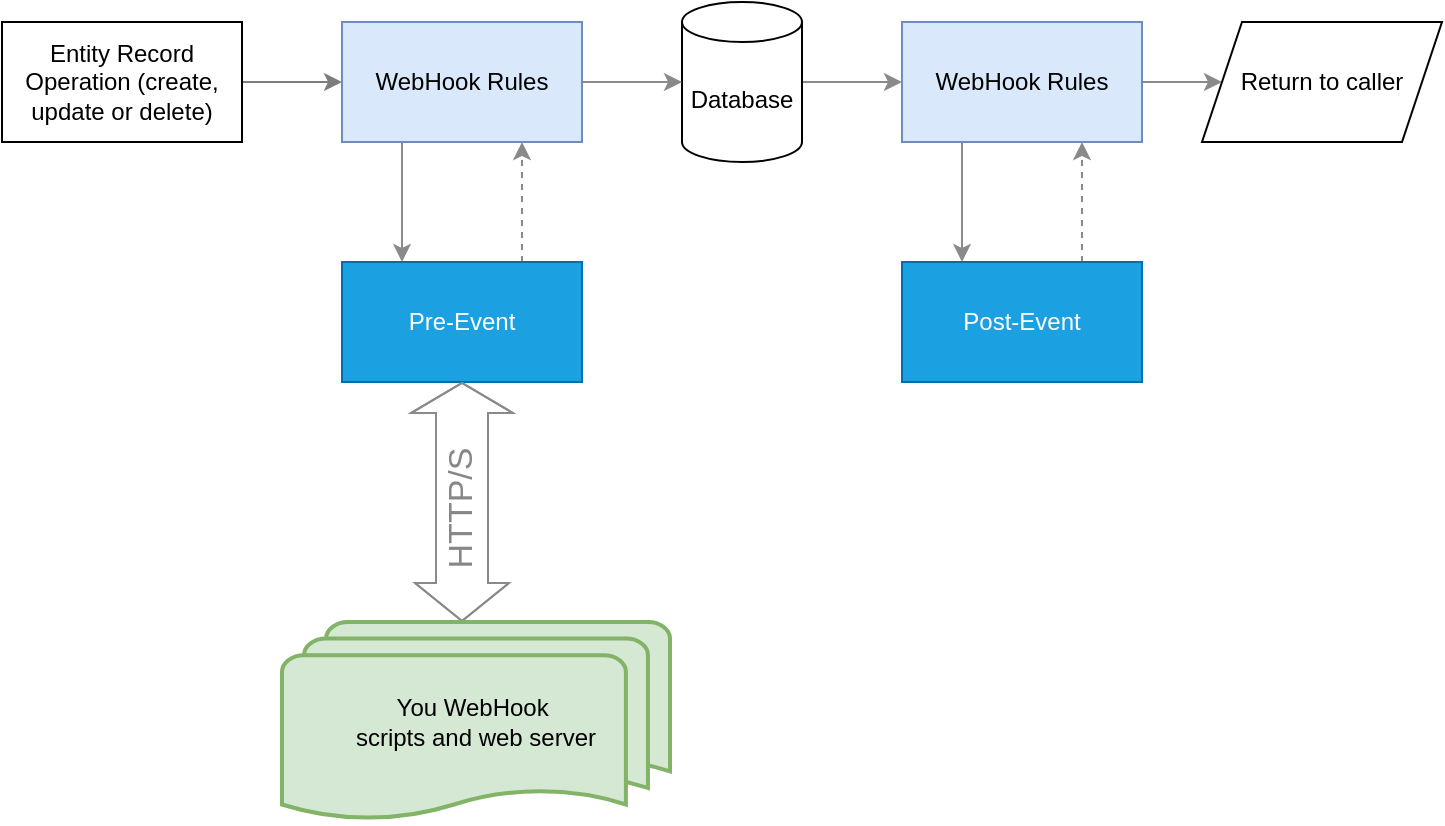 <mxfile version="22.0.4" type="device">
  <diagram name="Page-1" id="PtbTHUMTUIfh84WbkgZB">
    <mxGraphModel dx="1475" dy="1027" grid="1" gridSize="10" guides="1" tooltips="1" connect="1" arrows="1" fold="1" page="1" pageScale="1" pageWidth="850" pageHeight="1100" math="0" shadow="0">
      <root>
        <mxCell id="0" />
        <mxCell id="1" parent="0" />
        <mxCell id="P-q5lw0AguM5Vt7-3L7y-13" style="edgeStyle=orthogonalEdgeStyle;rounded=0;orthogonalLoop=1;jettySize=auto;html=1;exitX=1;exitY=0.5;exitDx=0;exitDy=0;entryX=0;entryY=0.5;entryDx=0;entryDy=0;strokeColor=#7d7d7d;" edge="1" parent="1" source="P-q5lw0AguM5Vt7-3L7y-2" target="P-q5lw0AguM5Vt7-3L7y-5">
          <mxGeometry relative="1" as="geometry" />
        </mxCell>
        <mxCell id="P-q5lw0AguM5Vt7-3L7y-2" value="Entity Record Operation (create, update or delete)" style="rounded=0;whiteSpace=wrap;html=1;" vertex="1" parent="1">
          <mxGeometry x="50" y="170" width="120" height="60" as="geometry" />
        </mxCell>
        <mxCell id="P-q5lw0AguM5Vt7-3L7y-15" style="edgeStyle=orthogonalEdgeStyle;rounded=0;orthogonalLoop=1;jettySize=auto;html=1;exitX=1;exitY=0.5;exitDx=0;exitDy=0;exitPerimeter=0;entryX=0;entryY=0.5;entryDx=0;entryDy=0;strokeColor=#8A8A8A;" edge="1" parent="1" source="P-q5lw0AguM5Vt7-3L7y-4" target="P-q5lw0AguM5Vt7-3L7y-10">
          <mxGeometry relative="1" as="geometry" />
        </mxCell>
        <mxCell id="P-q5lw0AguM5Vt7-3L7y-4" value="Database" style="shape=cylinder3;whiteSpace=wrap;html=1;boundedLbl=1;backgroundOutline=1;size=10;" vertex="1" parent="1">
          <mxGeometry x="390" y="160" width="60" height="80" as="geometry" />
        </mxCell>
        <mxCell id="P-q5lw0AguM5Vt7-3L7y-7" style="edgeStyle=orthogonalEdgeStyle;rounded=0;orthogonalLoop=1;jettySize=auto;html=1;exitX=0.25;exitY=1;exitDx=0;exitDy=0;entryX=0.25;entryY=0;entryDx=0;entryDy=0;strokeColor=#8A8A8A;" edge="1" parent="1" source="P-q5lw0AguM5Vt7-3L7y-5" target="P-q5lw0AguM5Vt7-3L7y-6">
          <mxGeometry relative="1" as="geometry" />
        </mxCell>
        <mxCell id="P-q5lw0AguM5Vt7-3L7y-5" value="WebHook Rules" style="rounded=0;whiteSpace=wrap;html=1;fillColor=#dae8fc;strokeColor=#6c8ebf;" vertex="1" parent="1">
          <mxGeometry x="220" y="170" width="120" height="60" as="geometry" />
        </mxCell>
        <mxCell id="P-q5lw0AguM5Vt7-3L7y-8" style="edgeStyle=orthogonalEdgeStyle;rounded=0;orthogonalLoop=1;jettySize=auto;html=1;exitX=0.75;exitY=0;exitDx=0;exitDy=0;entryX=0.75;entryY=1;entryDx=0;entryDy=0;dashed=1;strokeColor=#8A8A8A;" edge="1" parent="1" source="P-q5lw0AguM5Vt7-3L7y-6" target="P-q5lw0AguM5Vt7-3L7y-5">
          <mxGeometry relative="1" as="geometry" />
        </mxCell>
        <mxCell id="P-q5lw0AguM5Vt7-3L7y-6" value="Pre-Event" style="rounded=0;whiteSpace=wrap;html=1;fillColor=#1ba1e2;fontColor=#ffffff;strokeColor=#006EAF;" vertex="1" parent="1">
          <mxGeometry x="220" y="290" width="120" height="60" as="geometry" />
        </mxCell>
        <mxCell id="P-q5lw0AguM5Vt7-3L7y-9" style="edgeStyle=orthogonalEdgeStyle;rounded=0;orthogonalLoop=1;jettySize=auto;html=1;exitX=0.25;exitY=1;exitDx=0;exitDy=0;entryX=0.25;entryY=0;entryDx=0;entryDy=0;strokeColor=#8A8A8A;" edge="1" parent="1" source="P-q5lw0AguM5Vt7-3L7y-10" target="P-q5lw0AguM5Vt7-3L7y-12">
          <mxGeometry relative="1" as="geometry" />
        </mxCell>
        <mxCell id="P-q5lw0AguM5Vt7-3L7y-17" style="edgeStyle=orthogonalEdgeStyle;rounded=0;orthogonalLoop=1;jettySize=auto;html=1;exitX=1;exitY=0.5;exitDx=0;exitDy=0;strokeColor=#8A8A8A;" edge="1" parent="1" source="P-q5lw0AguM5Vt7-3L7y-10" target="P-q5lw0AguM5Vt7-3L7y-16">
          <mxGeometry relative="1" as="geometry" />
        </mxCell>
        <mxCell id="P-q5lw0AguM5Vt7-3L7y-10" value="WebHook Rules" style="rounded=0;whiteSpace=wrap;html=1;fillColor=#dae8fc;strokeColor=#6c8ebf;" vertex="1" parent="1">
          <mxGeometry x="500" y="170" width="120" height="60" as="geometry" />
        </mxCell>
        <mxCell id="P-q5lw0AguM5Vt7-3L7y-11" style="edgeStyle=orthogonalEdgeStyle;rounded=0;orthogonalLoop=1;jettySize=auto;html=1;exitX=0.75;exitY=0;exitDx=0;exitDy=0;entryX=0.75;entryY=1;entryDx=0;entryDy=0;dashed=1;strokeColor=#8A8A8A;" edge="1" parent="1" source="P-q5lw0AguM5Vt7-3L7y-12" target="P-q5lw0AguM5Vt7-3L7y-10">
          <mxGeometry relative="1" as="geometry" />
        </mxCell>
        <mxCell id="P-q5lw0AguM5Vt7-3L7y-12" value="Post-Event" style="rounded=0;whiteSpace=wrap;html=1;fillColor=#1ba1e2;fontColor=#ffffff;strokeColor=#006EAF;" vertex="1" parent="1">
          <mxGeometry x="500" y="290" width="120" height="60" as="geometry" />
        </mxCell>
        <mxCell id="P-q5lw0AguM5Vt7-3L7y-14" style="edgeStyle=orthogonalEdgeStyle;rounded=0;orthogonalLoop=1;jettySize=auto;html=1;exitX=1;exitY=0.5;exitDx=0;exitDy=0;entryX=0;entryY=0.5;entryDx=0;entryDy=0;entryPerimeter=0;strokeColor=#8A8A8A;" edge="1" parent="1" source="P-q5lw0AguM5Vt7-3L7y-5" target="P-q5lw0AguM5Vt7-3L7y-4">
          <mxGeometry relative="1" as="geometry" />
        </mxCell>
        <mxCell id="P-q5lw0AguM5Vt7-3L7y-16" value="Return to caller" style="shape=parallelogram;perimeter=parallelogramPerimeter;whiteSpace=wrap;html=1;fixedSize=1;" vertex="1" parent="1">
          <mxGeometry x="650" y="170" width="120" height="60" as="geometry" />
        </mxCell>
        <mxCell id="P-q5lw0AguM5Vt7-3L7y-18" value="" style="shape=flexArrow;endArrow=classic;startArrow=classic;html=1;rounded=0;entryX=0.5;entryY=1;entryDx=0;entryDy=0;endWidth=24;endSize=4.67;width=26;strokeColor=#8A8A8A;" edge="1" parent="1" target="P-q5lw0AguM5Vt7-3L7y-6">
          <mxGeometry width="100" height="100" relative="1" as="geometry">
            <mxPoint x="280" y="470" as="sourcePoint" />
            <mxPoint x="470" y="470" as="targetPoint" />
            <Array as="points">
              <mxPoint x="280" y="410" />
            </Array>
          </mxGeometry>
        </mxCell>
        <mxCell id="P-q5lw0AguM5Vt7-3L7y-19" value="&lt;div&gt;You WebHook&amp;nbsp;&lt;/div&gt;&lt;div&gt;scripts and web server&lt;/div&gt;" style="strokeWidth=2;html=1;shape=mxgraph.flowchart.multi-document;whiteSpace=wrap;fillColor=#d5e8d4;strokeColor=#82b366;" vertex="1" parent="1">
          <mxGeometry x="190" y="470" width="194" height="100" as="geometry" />
        </mxCell>
        <mxCell id="P-q5lw0AguM5Vt7-3L7y-20" value="HTTP/S" style="text;strokeColor=none;align=center;fillColor=none;html=1;verticalAlign=middle;whiteSpace=wrap;rounded=0;rotation=-90;fontSize=17;fontColor=#878787;" vertex="1" parent="1">
          <mxGeometry x="250" y="398" width="60" height="30" as="geometry" />
        </mxCell>
      </root>
    </mxGraphModel>
  </diagram>
</mxfile>
